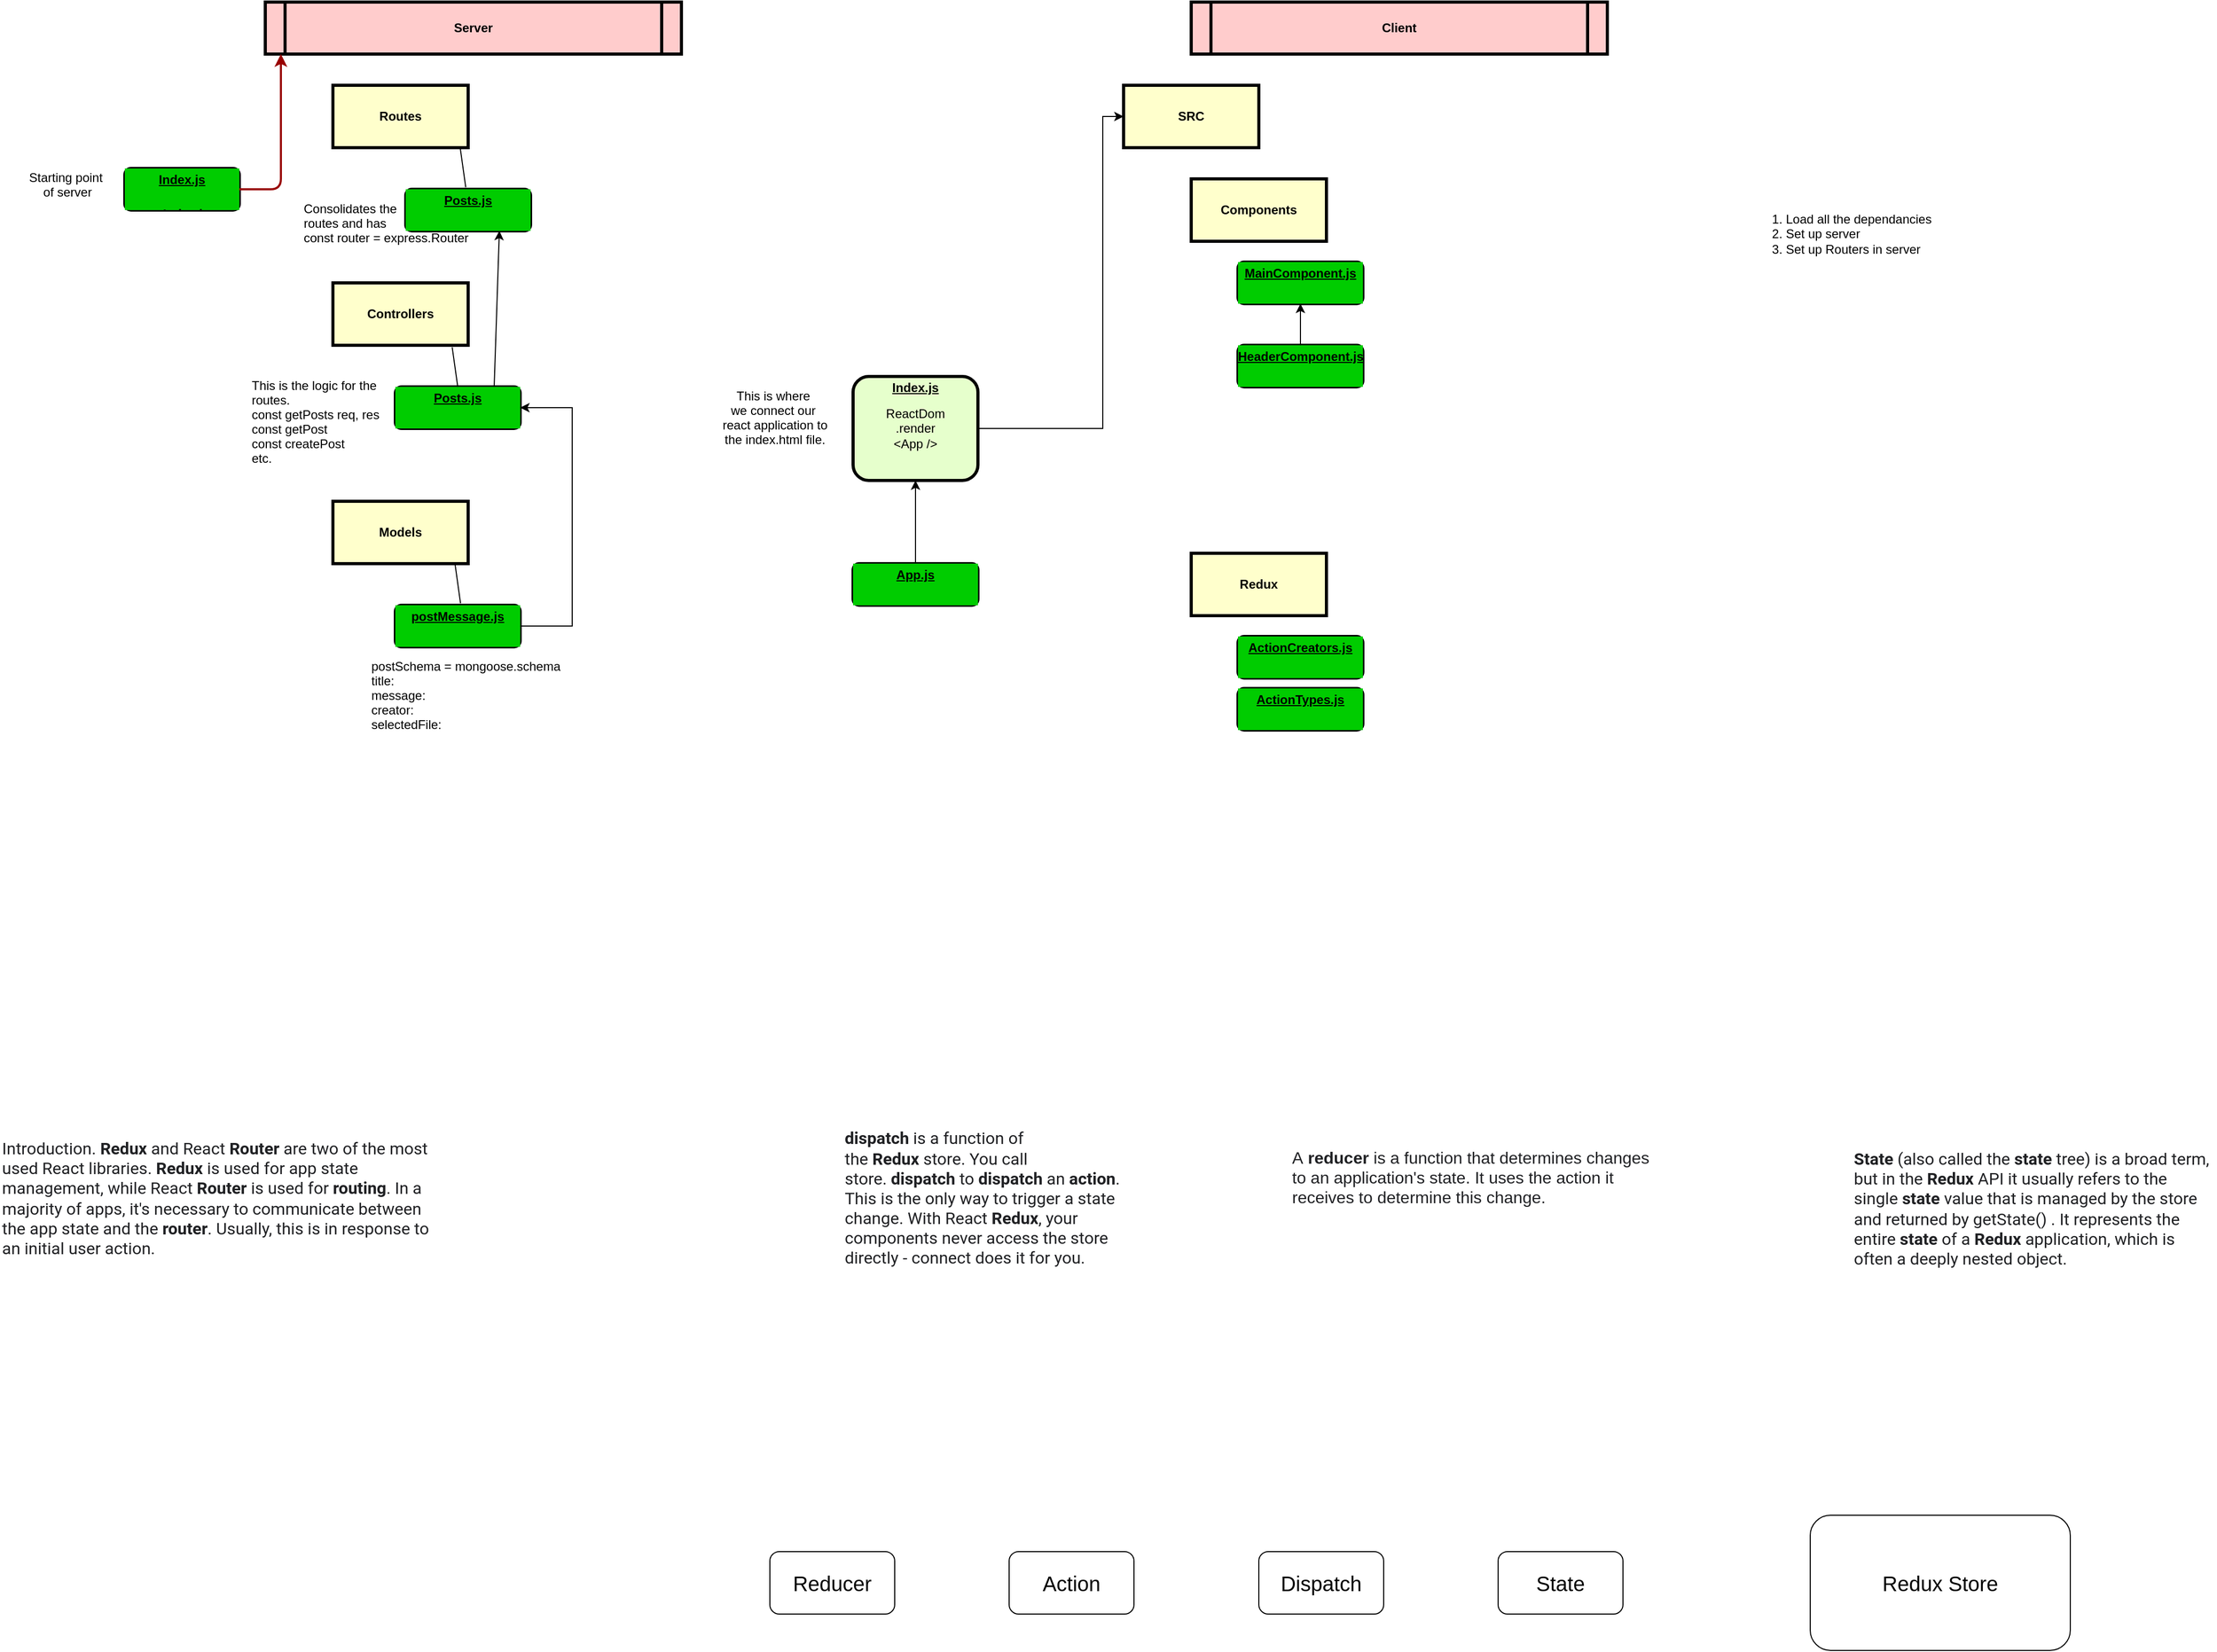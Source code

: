 <mxfile version="13.9.6" type="github">
  <diagram name="Page-1" id="c7558073-3199-34d8-9f00-42111426c3f3">
    <mxGraphModel dx="1081" dy="993" grid="1" gridSize="10" guides="1" tooltips="1" connect="1" arrows="1" fold="1" page="1" pageScale="1" pageWidth="3300" pageHeight="4681" background="#ffffff" math="0" shadow="0">
      <root>
        <mxCell id="0" />
        <mxCell id="1" parent="0" />
        <mxCell id="2" value="&lt;p style=&quot;margin: 0px ; margin-top: 4px ; text-align: center ; text-decoration: underline&quot;&gt;&lt;strong&gt;Index.js&lt;/strong&gt;&lt;/p&gt;&lt;p style=&quot;margin: 0px ; margin-top: 4px ; text-align: center ; text-decoration: underline&quot;&gt;&lt;strong&gt;&lt;br&gt;&lt;/strong&gt;&lt;/p&gt;&lt;p style=&quot;margin: 0px ; margin-left: 8px&quot;&gt;Index.js&lt;/p&gt;" style="verticalAlign=middle;align=center;overflow=fill;fontSize=12;fontFamily=Helvetica;html=1;rounded=1;fontStyle=1;strokeWidth=3;fillColor=#E6FFCC;labelBackgroundColor=#00CC00;" parent="1" vertex="1">
          <mxGeometry x="270" y="350" width="110" height="40" as="geometry" />
        </mxCell>
        <mxCell id="5" value="Server" style="shape=process;whiteSpace=wrap;align=center;verticalAlign=middle;size=0.048;fontStyle=1;strokeWidth=3;fillColor=#FFCCCC" parent="1" vertex="1">
          <mxGeometry x="405.0" y="190" width="400" height="50" as="geometry" />
        </mxCell>
        <mxCell id="52" value="Starting point &#xa;of server" style="text;spacingTop=-5;align=center" parent="1" vertex="1">
          <mxGeometry x="200" y="350" width="30" height="20" as="geometry" />
        </mxCell>
        <mxCell id="56" value="" style="edgeStyle=elbowEdgeStyle;elbow=horizontal;strokeColor=#990000;strokeWidth=2;exitX=1;exitY=0.5;exitDx=0;exitDy=0;" parent="1" source="2" target="5" edge="1">
          <mxGeometry width="100" height="100" relative="1" as="geometry">
            <mxPoint x="390" y="345" as="sourcePoint" />
            <mxPoint x="330" y="590" as="targetPoint" />
            <Array as="points">
              <mxPoint x="420" y="360" />
            </Array>
          </mxGeometry>
        </mxCell>
        <mxCell id="RhGpHAD1b_R5H_3nvblY-98" value="SRC" style="whiteSpace=wrap;align=center;verticalAlign=middle;fontStyle=1;strokeWidth=3;fillColor=#FFFFCC" vertex="1" parent="1">
          <mxGeometry x="1230" y="270" width="130" height="60" as="geometry" />
        </mxCell>
        <mxCell id="RhGpHAD1b_R5H_3nvblY-99" value="Client" style="shape=process;whiteSpace=wrap;align=center;verticalAlign=middle;size=0.048;fontStyle=1;strokeWidth=3;fillColor=#FFCCCC" vertex="1" parent="1">
          <mxGeometry x="1295" y="190" width="400" height="50" as="geometry" />
        </mxCell>
        <mxCell id="RhGpHAD1b_R5H_3nvblY-101" value="This is where &#xa;we connect our &#xa;react application to &#xa;the index.html file." style="text;spacingTop=-5;align=center" vertex="1" parent="1">
          <mxGeometry x="880" y="560" width="30" height="20" as="geometry" />
        </mxCell>
        <mxCell id="RhGpHAD1b_R5H_3nvblY-115" value="Components" style="whiteSpace=wrap;align=center;verticalAlign=middle;fontStyle=1;strokeWidth=3;fillColor=#FFFFCC" vertex="1" parent="1">
          <mxGeometry x="1295" y="360" width="130" height="60" as="geometry" />
        </mxCell>
        <mxCell id="RhGpHAD1b_R5H_3nvblY-119" value="Redux" style="whiteSpace=wrap;align=center;verticalAlign=middle;fontStyle=1;strokeWidth=3;fillColor=#FFFFCC" vertex="1" parent="1">
          <mxGeometry x="1295" y="720" width="130" height="60" as="geometry" />
        </mxCell>
        <mxCell id="RhGpHAD1b_R5H_3nvblY-121" value="&lt;p style=&quot;margin: 0px ; margin-top: 4px ; text-align: center ; text-decoration: underline&quot;&gt;&lt;strong&gt;ActionCreators.js&lt;/strong&gt;&lt;/p&gt;" style="verticalAlign=middle;align=center;overflow=fill;fontSize=12;fontFamily=Helvetica;html=1;rounded=1;fontStyle=1;strokeWidth=3;fillColor=#E6FFCC;labelBackgroundColor=#00CC00;" vertex="1" parent="1">
          <mxGeometry x="1340" y="800" width="120" height="40" as="geometry" />
        </mxCell>
        <mxCell id="RhGpHAD1b_R5H_3nvblY-122" value="&lt;p style=&quot;margin: 0px ; margin-top: 4px ; text-align: center ; text-decoration: underline&quot;&gt;&lt;strong&gt;ActionTypes.js&lt;/strong&gt;&lt;/p&gt;" style="verticalAlign=middle;align=center;overflow=fill;fontSize=12;fontFamily=Helvetica;html=1;rounded=1;fontStyle=1;strokeWidth=3;fillColor=#E6FFCC;labelBackgroundColor=#00CC00;" vertex="1" parent="1">
          <mxGeometry x="1340" y="850" width="120" height="40" as="geometry" />
        </mxCell>
        <mxCell id="RhGpHAD1b_R5H_3nvblY-125" value="" style="edgeStyle=orthogonalEdgeStyle;rounded=0;orthogonalLoop=1;jettySize=auto;html=1;" edge="1" parent="1" source="RhGpHAD1b_R5H_3nvblY-123" target="RhGpHAD1b_R5H_3nvblY-97">
          <mxGeometry relative="1" as="geometry" />
        </mxCell>
        <mxCell id="RhGpHAD1b_R5H_3nvblY-123" value="&lt;p style=&quot;margin: 0px ; margin-top: 4px ; text-align: center ; text-decoration: underline&quot;&gt;&lt;strong&gt;App.js&lt;/strong&gt;&lt;/p&gt;" style="verticalAlign=middle;align=center;overflow=fill;fontSize=12;fontFamily=Helvetica;html=1;rounded=1;fontStyle=1;strokeWidth=3;fillColor=#E6FFCC;labelBackgroundColor=#00CC00;" vertex="1" parent="1">
          <mxGeometry x="970" y="730" width="120" height="40" as="geometry" />
        </mxCell>
        <mxCell id="RhGpHAD1b_R5H_3nvblY-131" value="" style="group" vertex="1" connectable="0" parent="1">
          <mxGeometry x="970" y="550" width="120" height="100" as="geometry" />
        </mxCell>
        <mxCell id="RhGpHAD1b_R5H_3nvblY-97" value="&lt;p style=&quot;margin: 0px ; margin-top: 4px ; text-align: center ; text-decoration: underline&quot;&gt;&lt;strong&gt;Index.js&lt;/strong&gt;&lt;/p&gt;" style="verticalAlign=middle;align=center;overflow=fill;fontSize=12;fontFamily=Helvetica;html=1;rounded=1;fontStyle=1;strokeWidth=3;fillColor=#E6FFCC" vertex="1" parent="RhGpHAD1b_R5H_3nvblY-131">
          <mxGeometry width="120" height="100" as="geometry" />
        </mxCell>
        <mxCell id="RhGpHAD1b_R5H_3nvblY-130" value="ReactDom&lt;br&gt;.render &amp;lt;App /&amp;gt;" style="text;html=1;strokeColor=none;fillColor=none;align=center;verticalAlign=middle;whiteSpace=wrap;rounded=0;" vertex="1" parent="RhGpHAD1b_R5H_3nvblY-131">
          <mxGeometry x="40" y="40" width="40" height="20" as="geometry" />
        </mxCell>
        <mxCell id="RhGpHAD1b_R5H_3nvblY-137" value="" style="edgeStyle=orthogonalEdgeStyle;rounded=0;orthogonalLoop=1;jettySize=auto;html=1;" edge="1" parent="1" source="RhGpHAD1b_R5H_3nvblY-134" target="RhGpHAD1b_R5H_3nvblY-135">
          <mxGeometry relative="1" as="geometry" />
        </mxCell>
        <mxCell id="RhGpHAD1b_R5H_3nvblY-134" value="&lt;p style=&quot;margin: 0px ; margin-top: 4px ; text-align: center ; text-decoration: underline&quot;&gt;&lt;strong&gt;HeaderComponent.js&lt;/strong&gt;&lt;/p&gt;" style="verticalAlign=middle;align=center;overflow=fill;fontSize=12;fontFamily=Helvetica;html=1;rounded=1;fontStyle=1;strokeWidth=3;fillColor=#E6FFCC;labelBackgroundColor=#00CC00;" vertex="1" parent="1">
          <mxGeometry x="1340" y="520" width="120" height="40" as="geometry" />
        </mxCell>
        <mxCell id="RhGpHAD1b_R5H_3nvblY-135" value="&lt;p style=&quot;margin: 0px ; margin-top: 4px ; text-align: center ; text-decoration: underline&quot;&gt;&lt;strong&gt;MainComponent.js&lt;/strong&gt;&lt;/p&gt;" style="verticalAlign=middle;align=center;overflow=fill;fontSize=12;fontFamily=Helvetica;html=1;rounded=1;fontStyle=1;strokeWidth=3;fillColor=#E6FFCC;labelBackgroundColor=#00CC00;" vertex="1" parent="1">
          <mxGeometry x="1340" y="440" width="120" height="40" as="geometry" />
        </mxCell>
        <mxCell id="RhGpHAD1b_R5H_3nvblY-136" style="edgeStyle=orthogonalEdgeStyle;rounded=0;orthogonalLoop=1;jettySize=auto;html=1;entryX=0;entryY=0.5;entryDx=0;entryDy=0;exitX=1;exitY=0.5;exitDx=0;exitDy=0;" edge="1" parent="1" source="RhGpHAD1b_R5H_3nvblY-97" target="RhGpHAD1b_R5H_3nvblY-98">
          <mxGeometry relative="1" as="geometry">
            <Array as="points">
              <mxPoint x="1210" y="600" />
              <mxPoint x="1210" y="300" />
            </Array>
          </mxGeometry>
        </mxCell>
        <mxCell id="RhGpHAD1b_R5H_3nvblY-138" value="1. Load all the dependancies&lt;br&gt;&lt;div style=&quot;text-align: left&quot;&gt;&lt;span&gt;2. Set up server&lt;/span&gt;&lt;/div&gt;&lt;div style=&quot;text-align: left&quot;&gt;&lt;span&gt;3. Set up Routers in server&lt;/span&gt;&lt;/div&gt;&lt;div style=&quot;text-align: left&quot;&gt;&lt;span&gt;&amp;nbsp;&lt;/span&gt;&lt;/div&gt;" style="text;html=1;strokeColor=none;fillColor=none;align=center;verticalAlign=middle;whiteSpace=wrap;rounded=0;" vertex="1" parent="1">
          <mxGeometry x="1790" y="410" width="280" height="20" as="geometry" />
        </mxCell>
        <mxCell id="RhGpHAD1b_R5H_3nvblY-144" value="&lt;span style=&quot;color: rgb(32, 33, 36); font-family: arial, sans-serif; font-size: 16px; background-color: rgb(255, 255, 255);&quot;&gt;A&amp;nbsp;&lt;/span&gt;&lt;b style=&quot;color: rgb(32, 33, 36); font-family: arial, sans-serif; font-size: 16px; background-color: rgb(255, 255, 255);&quot;&gt;reducer&lt;/b&gt;&lt;span style=&quot;color: rgb(32, 33, 36); font-family: arial, sans-serif; font-size: 16px; background-color: rgb(255, 255, 255);&quot;&gt;&amp;nbsp;is a function that determines changes to an application&#39;s state. It uses the action it receives to determine this change.&amp;nbsp;&lt;/span&gt;" style="text;html=1;strokeColor=none;fillColor=none;align=left;verticalAlign=middle;whiteSpace=wrap;rounded=0;" vertex="1" parent="1">
          <mxGeometry x="1390" y="1310" width="350" height="20" as="geometry" />
        </mxCell>
        <mxCell id="RhGpHAD1b_R5H_3nvblY-145" value="&lt;b style=&quot;color: rgb(32, 33, 36); font-family: roboto, arial, sans-serif; font-size: 16px; background-color: rgb(255, 255, 255);&quot;&gt;dispatch&lt;/b&gt;&lt;span style=&quot;color: rgb(32, 33, 36); font-family: roboto, arial, sans-serif; font-size: 16px; background-color: rgb(255, 255, 255);&quot;&gt;&amp;nbsp;is a function of the&amp;nbsp;&lt;/span&gt;&lt;b style=&quot;color: rgb(32, 33, 36); font-family: roboto, arial, sans-serif; font-size: 16px; background-color: rgb(255, 255, 255);&quot;&gt;Redux&lt;/b&gt;&lt;span style=&quot;color: rgb(32, 33, 36); font-family: roboto, arial, sans-serif; font-size: 16px; background-color: rgb(255, 255, 255);&quot;&gt;&amp;nbsp;store. You call store.&amp;nbsp;&lt;/span&gt;&lt;b style=&quot;color: rgb(32, 33, 36); font-family: roboto, arial, sans-serif; font-size: 16px; background-color: rgb(255, 255, 255);&quot;&gt;dispatch&lt;/b&gt;&lt;span style=&quot;color: rgb(32, 33, 36); font-family: roboto, arial, sans-serif; font-size: 16px; background-color: rgb(255, 255, 255);&quot;&gt;&amp;nbsp;to&amp;nbsp;&lt;/span&gt;&lt;b style=&quot;color: rgb(32, 33, 36); font-family: roboto, arial, sans-serif; font-size: 16px; background-color: rgb(255, 255, 255);&quot;&gt;dispatch&lt;/b&gt;&lt;span style=&quot;color: rgb(32, 33, 36); font-family: roboto, arial, sans-serif; font-size: 16px; background-color: rgb(255, 255, 255);&quot;&gt;&amp;nbsp;an&amp;nbsp;&lt;/span&gt;&lt;b style=&quot;color: rgb(32, 33, 36); font-family: roboto, arial, sans-serif; font-size: 16px; background-color: rgb(255, 255, 255);&quot;&gt;action&lt;/b&gt;&lt;span style=&quot;color: rgb(32, 33, 36); font-family: roboto, arial, sans-serif; font-size: 16px; background-color: rgb(255, 255, 255);&quot;&gt;. This is the only way to trigger a state change. With React&amp;nbsp;&lt;/span&gt;&lt;b style=&quot;color: rgb(32, 33, 36); font-family: roboto, arial, sans-serif; font-size: 16px; background-color: rgb(255, 255, 255);&quot;&gt;Redux&lt;/b&gt;&lt;span style=&quot;color: rgb(32 , 33 , 36) ; font-family: &amp;quot;roboto&amp;quot; , &amp;quot;arial&amp;quot; , sans-serif ; font-size: 16px ; background-color: rgb(255 , 255 , 255)&quot;&gt;, your components never access the store directly - connect does it for you.&lt;/span&gt;" style="text;html=1;strokeColor=none;fillColor=none;align=left;verticalAlign=middle;whiteSpace=wrap;rounded=0;" vertex="1" parent="1">
          <mxGeometry x="960" y="1330" width="260" height="20" as="geometry" />
        </mxCell>
        <mxCell id="RhGpHAD1b_R5H_3nvblY-146" value="&lt;b style=&quot;color: rgb(32, 33, 36); font-family: roboto, arial, sans-serif; font-size: 16px; background-color: rgb(255, 255, 255);&quot;&gt;State&lt;/b&gt;&lt;span style=&quot;color: rgb(32, 33, 36); font-family: roboto, arial, sans-serif; font-size: 16px; background-color: rgb(255, 255, 255);&quot;&gt;&amp;nbsp;(also called the&amp;nbsp;&lt;/span&gt;&lt;b style=&quot;color: rgb(32, 33, 36); font-family: roboto, arial, sans-serif; font-size: 16px; background-color: rgb(255, 255, 255);&quot;&gt;state&lt;/b&gt;&lt;span style=&quot;color: rgb(32, 33, 36); font-family: roboto, arial, sans-serif; font-size: 16px; background-color: rgb(255, 255, 255);&quot;&gt;&amp;nbsp;tree) is a broad term, but in the&amp;nbsp;&lt;/span&gt;&lt;b style=&quot;color: rgb(32, 33, 36); font-family: roboto, arial, sans-serif; font-size: 16px; background-color: rgb(255, 255, 255);&quot;&gt;Redux&lt;/b&gt;&lt;span style=&quot;color: rgb(32, 33, 36); font-family: roboto, arial, sans-serif; font-size: 16px; background-color: rgb(255, 255, 255);&quot;&gt;&amp;nbsp;API it usually refers to the single&amp;nbsp;&lt;/span&gt;&lt;b style=&quot;color: rgb(32, 33, 36); font-family: roboto, arial, sans-serif; font-size: 16px; background-color: rgb(255, 255, 255);&quot;&gt;state&lt;/b&gt;&lt;span style=&quot;color: rgb(32, 33, 36); font-family: roboto, arial, sans-serif; font-size: 16px; background-color: rgb(255, 255, 255);&quot;&gt;&amp;nbsp;value that is managed by the store and returned by getState() . It represents the entire&amp;nbsp;&lt;/span&gt;&lt;b style=&quot;color: rgb(32, 33, 36); font-family: roboto, arial, sans-serif; font-size: 16px; background-color: rgb(255, 255, 255);&quot;&gt;state&lt;/b&gt;&lt;span style=&quot;color: rgb(32, 33, 36); font-family: roboto, arial, sans-serif; font-size: 16px; background-color: rgb(255, 255, 255);&quot;&gt;&amp;nbsp;of a&amp;nbsp;&lt;/span&gt;&lt;b style=&quot;color: rgb(32, 33, 36); font-family: roboto, arial, sans-serif; font-size: 16px; background-color: rgb(255, 255, 255);&quot;&gt;Redux&lt;/b&gt;&lt;span style=&quot;color: rgb(32, 33, 36); font-family: roboto, arial, sans-serif; font-size: 16px; background-color: rgb(255, 255, 255);&quot;&gt;&amp;nbsp;application, which is often a deeply nested object.&lt;/span&gt;" style="text;html=1;strokeColor=none;fillColor=none;align=left;verticalAlign=middle;whiteSpace=wrap;rounded=0;" vertex="1" parent="1">
          <mxGeometry x="1930" y="1340" width="350" height="20" as="geometry" />
        </mxCell>
        <mxCell id="RhGpHAD1b_R5H_3nvblY-148" value="&lt;span style=&quot;color: rgb(32, 33, 36); font-family: roboto, arial, sans-serif; font-size: 16px; background-color: rgb(255, 255, 255);&quot;&gt;Introduction.&amp;nbsp;&lt;/span&gt;&lt;b style=&quot;color: rgb(32, 33, 36); font-family: roboto, arial, sans-serif; font-size: 16px; background-color: rgb(255, 255, 255);&quot;&gt;Redux&lt;/b&gt;&lt;span style=&quot;color: rgb(32, 33, 36); font-family: roboto, arial, sans-serif; font-size: 16px; background-color: rgb(255, 255, 255);&quot;&gt;&amp;nbsp;and React&amp;nbsp;&lt;/span&gt;&lt;b style=&quot;color: rgb(32, 33, 36); font-family: roboto, arial, sans-serif; font-size: 16px; background-color: rgb(255, 255, 255);&quot;&gt;Router&lt;/b&gt;&lt;span style=&quot;color: rgb(32, 33, 36); font-family: roboto, arial, sans-serif; font-size: 16px; background-color: rgb(255, 255, 255);&quot;&gt;&amp;nbsp;are two of the most used React libraries.&amp;nbsp;&lt;/span&gt;&lt;b style=&quot;color: rgb(32, 33, 36); font-family: roboto, arial, sans-serif; font-size: 16px; background-color: rgb(255, 255, 255);&quot;&gt;Redux&lt;/b&gt;&lt;span style=&quot;color: rgb(32, 33, 36); font-family: roboto, arial, sans-serif; font-size: 16px; background-color: rgb(255, 255, 255);&quot;&gt;&amp;nbsp;is used for app state management, while React&amp;nbsp;&lt;/span&gt;&lt;b style=&quot;color: rgb(32, 33, 36); font-family: roboto, arial, sans-serif; font-size: 16px; background-color: rgb(255, 255, 255);&quot;&gt;Router&lt;/b&gt;&lt;span style=&quot;color: rgb(32, 33, 36); font-family: roboto, arial, sans-serif; font-size: 16px; background-color: rgb(255, 255, 255);&quot;&gt;&amp;nbsp;is used for&amp;nbsp;&lt;/span&gt;&lt;b style=&quot;color: rgb(32, 33, 36); font-family: roboto, arial, sans-serif; font-size: 16px; background-color: rgb(255, 255, 255);&quot;&gt;routing&lt;/b&gt;&lt;span style=&quot;color: rgb(32, 33, 36); font-family: roboto, arial, sans-serif; font-size: 16px; background-color: rgb(255, 255, 255);&quot;&gt;. In a majority of apps, it&#39;s necessary to communicate between the app state and the&amp;nbsp;&lt;/span&gt;&lt;b style=&quot;color: rgb(32, 33, 36); font-family: roboto, arial, sans-serif; font-size: 16px; background-color: rgb(255, 255, 255);&quot;&gt;router&lt;/b&gt;&lt;span style=&quot;color: rgb(32, 33, 36); font-family: roboto, arial, sans-serif; font-size: 16px; background-color: rgb(255, 255, 255);&quot;&gt;. Usually, this is in response to an initial user action.&lt;/span&gt;" style="text;html=1;strokeColor=none;fillColor=none;align=left;verticalAlign=middle;whiteSpace=wrap;rounded=0;" vertex="1" parent="1">
          <mxGeometry x="150" y="1330" width="430" height="20" as="geometry" />
        </mxCell>
        <mxCell id="RhGpHAD1b_R5H_3nvblY-150" value="&lt;font style=&quot;font-size: 20px&quot;&gt;Reducer&lt;/font&gt;" style="rounded=1;whiteSpace=wrap;html=1;align=center;" vertex="1" parent="1">
          <mxGeometry x="890" y="1680" width="120" height="60" as="geometry" />
        </mxCell>
        <mxCell id="RhGpHAD1b_R5H_3nvblY-152" value="&lt;font style=&quot;font-size: 20px&quot;&gt;Action&lt;/font&gt;" style="rounded=1;whiteSpace=wrap;html=1;align=center;" vertex="1" parent="1">
          <mxGeometry x="1120" y="1680" width="120" height="60" as="geometry" />
        </mxCell>
        <mxCell id="RhGpHAD1b_R5H_3nvblY-154" value="&lt;font style=&quot;font-size: 20px&quot;&gt;Dispatch&lt;/font&gt;" style="rounded=1;whiteSpace=wrap;html=1;align=center;" vertex="1" parent="1">
          <mxGeometry x="1360" y="1680" width="120" height="60" as="geometry" />
        </mxCell>
        <mxCell id="RhGpHAD1b_R5H_3nvblY-155" value="&lt;font style=&quot;font-size: 20px&quot;&gt;State&lt;/font&gt;" style="rounded=1;whiteSpace=wrap;html=1;align=center;" vertex="1" parent="1">
          <mxGeometry x="1590" y="1680" width="120" height="60" as="geometry" />
        </mxCell>
        <mxCell id="RhGpHAD1b_R5H_3nvblY-156" value="&lt;font style=&quot;font-size: 20px&quot;&gt;Redux Store&lt;/font&gt;" style="rounded=1;whiteSpace=wrap;html=1;align=center;" vertex="1" parent="1">
          <mxGeometry x="1890" y="1645" width="250" height="130" as="geometry" />
        </mxCell>
        <mxCell id="RhGpHAD1b_R5H_3nvblY-157" value="Controllers" style="whiteSpace=wrap;align=center;verticalAlign=middle;fontStyle=1;strokeWidth=3;fillColor=#FFFFCC" vertex="1" parent="1">
          <mxGeometry x="470" y="460" width="130" height="60" as="geometry" />
        </mxCell>
        <mxCell id="RhGpHAD1b_R5H_3nvblY-158" value="Models" style="whiteSpace=wrap;align=center;verticalAlign=middle;fontStyle=1;strokeWidth=3;fillColor=#FFFFCC" vertex="1" parent="1">
          <mxGeometry x="470" y="670" width="130" height="60" as="geometry" />
        </mxCell>
        <mxCell id="RhGpHAD1b_R5H_3nvblY-159" value="Routes" style="whiteSpace=wrap;align=center;verticalAlign=middle;fontStyle=1;strokeWidth=3;fillColor=#FFFFCC" vertex="1" parent="1">
          <mxGeometry x="470" y="270" width="130" height="60" as="geometry" />
        </mxCell>
        <mxCell id="RhGpHAD1b_R5H_3nvblY-160" value="&lt;p style=&quot;margin: 0px ; margin-top: 4px ; text-align: center ; text-decoration: underline&quot;&gt;&lt;strong&gt;Posts.js&lt;/strong&gt;&lt;/p&gt;" style="verticalAlign=middle;align=center;overflow=fill;fontSize=12;fontFamily=Helvetica;html=1;rounded=1;fontStyle=1;strokeWidth=3;fillColor=#E6FFCC;labelBackgroundColor=#00CC00;" vertex="1" parent="1">
          <mxGeometry x="530" y="560" width="120" height="40" as="geometry" />
        </mxCell>
        <mxCell id="RhGpHAD1b_R5H_3nvblY-169" value="" style="edgeStyle=orthogonalEdgeStyle;rounded=0;orthogonalLoop=1;jettySize=auto;html=1;fontColor=#00CC00;entryX=1;entryY=0.5;entryDx=0;entryDy=0;" edge="1" parent="1" source="RhGpHAD1b_R5H_3nvblY-161" target="RhGpHAD1b_R5H_3nvblY-160">
          <mxGeometry relative="1" as="geometry">
            <mxPoint x="690" y="580" as="targetPoint" />
            <Array as="points">
              <mxPoint x="700" y="790" />
              <mxPoint x="700" y="580" />
            </Array>
          </mxGeometry>
        </mxCell>
        <mxCell id="RhGpHAD1b_R5H_3nvblY-161" value="&lt;p style=&quot;margin: 0px ; margin-top: 4px ; text-align: center ; text-decoration: underline&quot;&gt;&lt;strong&gt;postMessage.js&lt;/strong&gt;&lt;/p&gt;" style="verticalAlign=middle;align=center;overflow=fill;fontSize=12;fontFamily=Helvetica;html=1;rounded=1;fontStyle=1;strokeWidth=3;fillColor=#E6FFCC;labelBackgroundColor=#00CC00;" vertex="1" parent="1">
          <mxGeometry x="530" y="770" width="120" height="40" as="geometry" />
        </mxCell>
        <mxCell id="RhGpHAD1b_R5H_3nvblY-162" value="&lt;p style=&quot;margin: 0px ; margin-top: 4px ; text-align: center ; text-decoration: underline&quot;&gt;&lt;strong&gt;Posts.js&lt;/strong&gt;&lt;/p&gt;" style="verticalAlign=middle;align=center;overflow=fill;fontSize=12;fontFamily=Helvetica;html=1;rounded=1;fontStyle=1;strokeWidth=3;fillColor=#E6FFCC;labelBackgroundColor=#00CC00;" vertex="1" parent="1">
          <mxGeometry x="540" y="370" width="120" height="40" as="geometry" />
        </mxCell>
        <mxCell id="RhGpHAD1b_R5H_3nvblY-163" value="" style="endArrow=none;html=1;entryX=0.882;entryY=1.033;entryDx=0;entryDy=0;entryPerimeter=0;exitX=0.5;exitY=0;exitDx=0;exitDy=0;" edge="1" parent="1" source="RhGpHAD1b_R5H_3nvblY-160" target="RhGpHAD1b_R5H_3nvblY-157">
          <mxGeometry width="50" height="50" relative="1" as="geometry">
            <mxPoint x="590" y="560" as="sourcePoint" />
            <mxPoint x="640" y="510" as="targetPoint" />
          </mxGeometry>
        </mxCell>
        <mxCell id="RhGpHAD1b_R5H_3nvblY-164" value="" style="endArrow=none;html=1;entryX=0.882;entryY=1.033;entryDx=0;entryDy=0;entryPerimeter=0;exitX=0.5;exitY=0;exitDx=0;exitDy=0;" edge="1" parent="1">
          <mxGeometry width="50" height="50" relative="1" as="geometry">
            <mxPoint x="592.67" y="768.02" as="sourcePoint" />
            <mxPoint x="587.33" y="730" as="targetPoint" />
          </mxGeometry>
        </mxCell>
        <mxCell id="RhGpHAD1b_R5H_3nvblY-165" value="" style="endArrow=none;html=1;entryX=0.882;entryY=1.033;entryDx=0;entryDy=0;entryPerimeter=0;exitX=0.5;exitY=0;exitDx=0;exitDy=0;" edge="1" parent="1">
          <mxGeometry width="50" height="50" relative="1" as="geometry">
            <mxPoint x="597.67" y="368.02" as="sourcePoint" />
            <mxPoint x="592.33" y="330" as="targetPoint" />
          </mxGeometry>
        </mxCell>
        <mxCell id="RhGpHAD1b_R5H_3nvblY-170" value="postSchema = mongoose.schema&#xa;title:&#xa;message:&#xa;creator: &#xa;selectedFile:" style="text;spacingTop=-5;align=left;" vertex="1" parent="1">
          <mxGeometry x="505" y="820" width="170" height="80" as="geometry" />
        </mxCell>
        <mxCell id="RhGpHAD1b_R5H_3nvblY-173" value="This is the logic for the &#xa;routes.&#xa;const getPosts req, res&#xa;const getPost&#xa;const createPost&#xa;etc." style="text;spacingTop=-5;align=left;" vertex="1" parent="1">
          <mxGeometry x="390" y="550" width="120" height="90" as="geometry" />
        </mxCell>
        <mxCell id="RhGpHAD1b_R5H_3nvblY-174" value="Consolidates the &#xa;routes and has&#xa;const router = express.Router" style="text;spacingTop=-5;align=left;" vertex="1" parent="1">
          <mxGeometry x="440" y="380" width="90" height="60" as="geometry" />
        </mxCell>
        <mxCell id="RhGpHAD1b_R5H_3nvblY-175" value="" style="endArrow=classic;html=1;fontColor=#00CC00;entryX=0.75;entryY=1;entryDx=0;entryDy=0;" edge="1" parent="1" target="RhGpHAD1b_R5H_3nvblY-162">
          <mxGeometry width="50" height="50" relative="1" as="geometry">
            <mxPoint x="625" y="560" as="sourcePoint" />
            <mxPoint x="675" y="510" as="targetPoint" />
          </mxGeometry>
        </mxCell>
      </root>
    </mxGraphModel>
  </diagram>
</mxfile>
